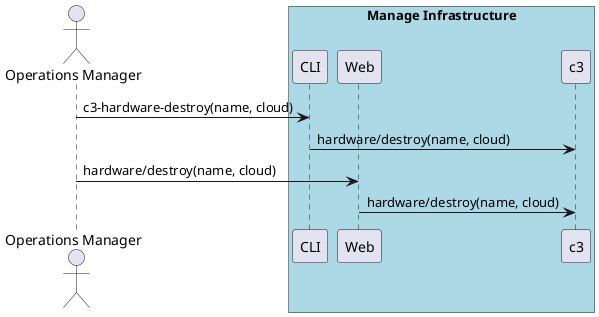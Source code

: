 @startuml
Actor "Operations Manager" as A

box "Manage Infrastructure" #lightblue
participant CLI as CLI
participant Web as Web
participant "c3" as S
A -> CLI : c3-hardware-destroy(name, cloud)
CLI -> S : hardware/destroy(name, cloud)
A -> Web : hardware/destroy(name, cloud)
Web -> S : hardware/destroy(name, cloud)
end box

@enduml
